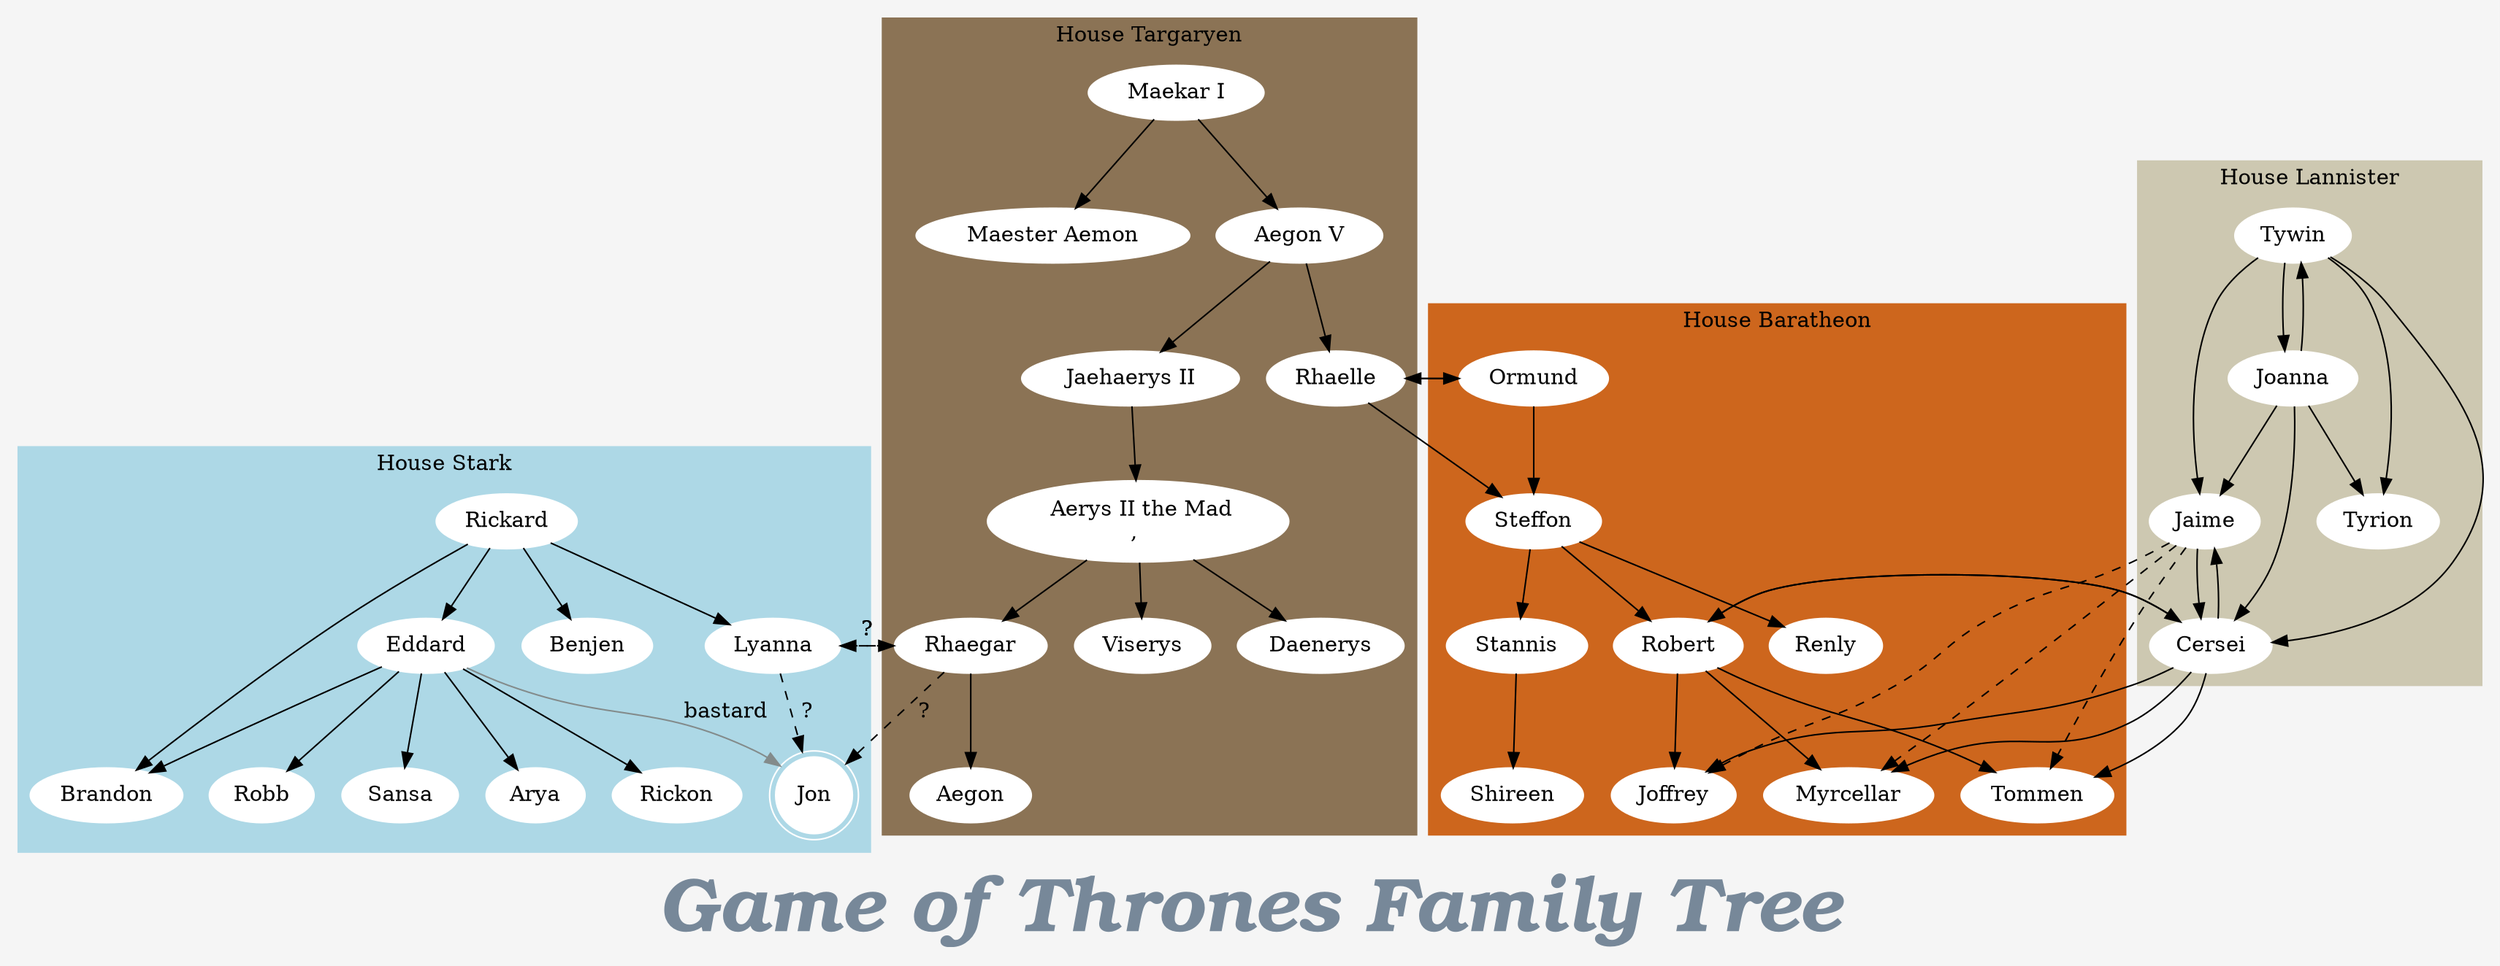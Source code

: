 digraph GOT {
graph [ bgcolor = whitesmoke ]
subgraph cluster_stark {
style = filled ;
color = lightblue ;
label = " House Stark " ;
node [ style = filled , color = white ];
Rickard ;
Brandon ; Eddard ; Benjen ; Lyanna ;
Robb ; Sansa ; Arya ; Brandon ; Rickon ;
node [ shape = doublecircle , style = filled , color = white ];
Jon ;
Rickard -> Brandon ;
Rickard -> Eddard ;
Rickard -> Benjen ;
Rickard -> Lyanna ;
Eddard -> Robb ;
Eddard -> Sansa ;
Eddard -> Arya ;
Eddard -> Brandon ;
Eddard -> Rickon ;
Eddard -> Jon [ label = " bastard " , color = azure4 ];
}
subgraph cluster_targaryen {
style = filled ;
color = burlywood4 ;
label = " House Targaryen " ;
node [ style = filled , color = white ];
Rhaelle ; Rhaegar ; Viserys ; Daenerys ; Aegon ;
node [ style = filled , color = white , label = " Maekar I " ];
	Maekar_I ;
node [ style = filled , color = white , label = " Maester Aemon " ];
	Maester_Aemon ;
node [ style = filled , color = white , label = " Aegon V " ];
	Aegon_V ;
node [ style = filled , color = white , label = " Jaehaerys II " ];
	Jaehaerys_II ;
node [ style = filled , color = white , label = " Aerys II the Mad
, " ]; Aerys_II ;
Maekar_I -> Maester_Aemon ;
Maekar_I -> Aegon_V ;
Aegon_V -> Jaehaerys_II ;
Aegon_V -> Rhaelle ;
Jaehaerys_II -> Aerys_II ;
Aerys_II -> Rhaegar ;
Aerys_II -> Viserys ;
Aerys_II -> Daenerys ;
Rhaegar -> Aegon ;
}
subgraph cluster_baratheon {
style = filled ;
color = chocolate3 ;
label = " House Baratheon " ;
node [ style = filled , color = white ];
Ormund ; Steffon ; Robert ; Stannis ; Renly ; Shireen ;
 Joffrey ; Myrcellar ; Tommen ;
Ormund -> Steffon ;
Rhaelle -> Steffon ;
Ormund -> Rhaelle ;
Rhaelle -> Ormund ;
Steffon -> Robert ;
Steffon -> Stannis ;
Steffon -> Renly ;
Stannis -> Shireen ;
Robert -> Joffrey ;
Robert -> Myrcellar ;
Robert -> Tommen ;
}
subgraph cluster_lannister {
style = filled ;
color = cornsilk3 ;
label = " House Lannister " ;
node [ style = filled , color = white ];
Tywin ; Joanna ; Jaime ; Cersei ; Tyrion ;
Tywin -> Joanna ;
Joanna -> Tywin ;
Joanna -> Jaime ;
Joanna -> Cersei ;
Joanna -> Tyrion ;
Tywin -> Jaime ;
Tywin -> Cersei ;
Tywin -> Tyrion ;
Jaime -> Cersei ;
Cersei -> Jaime ;
Robert -> Cersei ;
Cersei -> Robert ;
Cersei -> Joffrey ;
Cersei -> Myrcellar ;
Cersei -> Tommen ;
Jaime -> Joffrey [ style = dashed ];
Jaime -> Myrcellar [ style = dashed ];
Jaime -> Tommen [ style = dashed ];
}
Lyanna -> Rhaegar [ style = dashed , label = " ? " ];
Rhaegar -> Lyanna [ style = dashed , label = " ? " ];
Lyanna -> Jon [ style = dashed , label = " ? " ];
Rhaegar -> Jon [ style = dashed , label = " ? " ];
labelloc = " t " ;
fontsize =50;
fontcolor = lightslategrey ;
fontname = " Bookman Old Style Bold Italic " ;
label = " Game of Thrones Family Tree "

}


